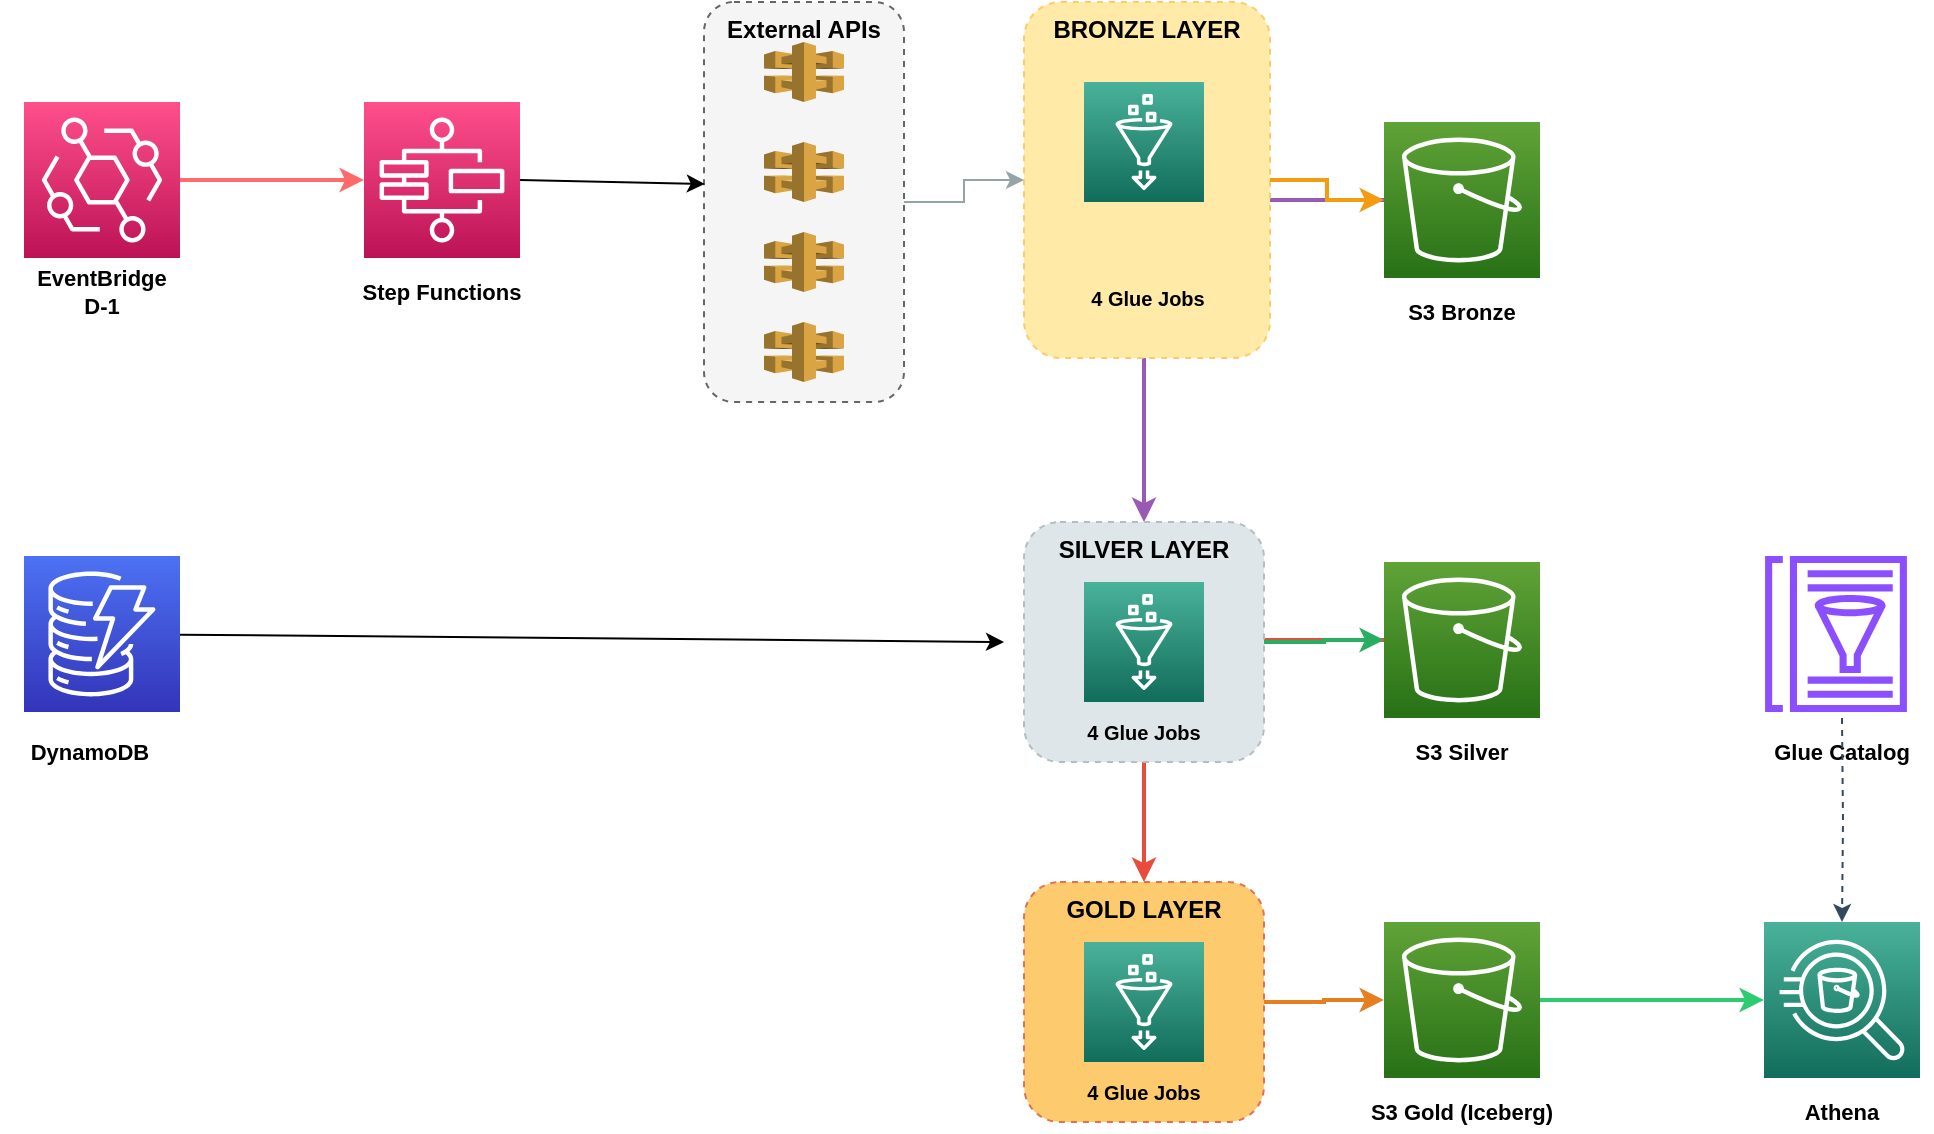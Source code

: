 <mxfile>
    <diagram name="AWS Medallion Architecture" id="aws-medallion">
        <mxGraphModel dx="1207" dy="858" grid="0" gridSize="10" guides="1" tooltips="1" connect="1" arrows="1" fold="1" page="1" pageScale="1" pageWidth="1400" pageHeight="900" math="0" shadow="0">
            <root>
                <mxCell id="0"/>
                <mxCell id="1" parent="0"/>
                <mxCell id="conn8" style="edgeStyle=orthogonalEdgeStyle;rounded=0;orthogonalLoop=1;jettySize=auto;html=1;strokeWidth=2;strokeColor=#E74C3C;" parent="1" source="s3-silver" target="gold-layer" edge="1">
                    <mxGeometry relative="1" as="geometry"/>
                </mxCell>
                <mxCell id="conn6" style="edgeStyle=orthogonalEdgeStyle;rounded=0;orthogonalLoop=1;jettySize=auto;html=1;strokeWidth=2;strokeColor=#9B59B6;" parent="1" source="s3-bronze" target="silver-layer" edge="1">
                    <mxGeometry relative="1" as="geometry"/>
                </mxCell>
                <mxCell id="eventbridge" value="" style="sketch=0;points=[[0,0,0],[0.25,0,0],[0.5,0,0],[0.75,0,0],[1,0,0],[0,1,0],[0.25,1,0],[0.5,1,0],[0.75,1,0],[1,1,0],[0,0.25,0],[0,0.5,0],[0,0.75,0],[1,0.25,0],[1,0.5,0],[1,0.75,0]];outlineConnect=0;fontColor=#232F3E;gradientColor=#FF4F8B;gradientDirection=north;fillColor=#BC1356;strokeColor=#ffffff;dashed=0;verticalLabelPosition=bottom;verticalAlign=top;align=center;html=1;fontSize=12;fontStyle=0;aspect=fixed;shape=mxgraph.aws4.resourceIcon;resIcon=mxgraph.aws4.eventbridge;" parent="1" vertex="1">
                    <mxGeometry x="80" y="90" width="78" height="78" as="geometry"/>
                </mxCell>
                <mxCell id="eventbridge-label" value="EventBridge&lt;div&gt;D-1&lt;/div&gt;" style="text;html=1;strokeColor=none;fillColor=none;align=center;verticalAlign=middle;whiteSpace=wrap;rounded=0;fontSize=11;fontStyle=1;" parent="1" vertex="1">
                    <mxGeometry x="74" y="175" width="90" height="20" as="geometry"/>
                </mxCell>
                <mxCell id="stepfunctions" value="" style="sketch=0;points=[[0,0,0],[0.25,0,0],[0.5,0,0],[0.75,0,0],[1,0,0],[0,1,0],[0.25,1,0],[0.5,1,0],[0.75,1,0],[1,1,0],[0,0.25,0],[0,0.5,0],[0,0.75,0],[1,0.25,0],[1,0.5,0],[1,0.75,0]];outlineConnect=0;fontColor=#232F3E;gradientColor=#FF4F8B;gradientDirection=north;fillColor=#BC1356;strokeColor=#ffffff;dashed=0;verticalLabelPosition=bottom;verticalAlign=top;align=center;html=1;fontSize=12;fontStyle=0;aspect=fixed;shape=mxgraph.aws4.resourceIcon;resIcon=mxgraph.aws4.step_functions;" parent="1" vertex="1">
                    <mxGeometry x="250" y="90" width="78" height="78" as="geometry"/>
                </mxCell>
                <mxCell id="stepfunctions-label" value="Step Functions" style="text;html=1;strokeColor=none;fillColor=none;align=center;verticalAlign=middle;whiteSpace=wrap;rounded=0;fontSize=11;fontStyle=1;" parent="1" vertex="1">
                    <mxGeometry x="244" y="175" width="90" height="20" as="geometry"/>
                </mxCell>
                <mxCell id="3" style="edgeStyle=none;html=1;" edge="1" parent="1" source="dynamodb">
                    <mxGeometry relative="1" as="geometry">
                        <mxPoint x="570.0" y="360" as="targetPoint"/>
                    </mxGeometry>
                </mxCell>
                <mxCell id="dynamodb" value="" style="sketch=0;points=[[0,0,0],[0.25,0,0],[0.5,0,0],[0.75,0,0],[1,0,0],[0,1,0],[0.25,1,0],[0.5,1,0],[0.75,1,0],[1,1,0],[0,0.25,0],[0,0.5,0],[0,0.75,0],[1,0.25,0],[1,0.5,0],[1,0.75,0]];outlineConnect=0;fontColor=#232F3E;gradientColor=#4D72F3;gradientDirection=north;fillColor=#3334B9;strokeColor=#ffffff;dashed=0;verticalLabelPosition=bottom;verticalAlign=top;align=center;html=1;fontSize=12;fontStyle=0;aspect=fixed;shape=mxgraph.aws4.resourceIcon;resIcon=mxgraph.aws4.dynamodb;" parent="1" vertex="1">
                    <mxGeometry x="80" y="317" width="78" height="78" as="geometry"/>
                </mxCell>
                <mxCell id="dynamodb-label" value="DynamoDB" style="text;html=1;strokeColor=none;fillColor=none;align=center;verticalAlign=middle;whiteSpace=wrap;rounded=0;fontSize=11;fontStyle=1;" parent="1" vertex="1">
                    <mxGeometry x="68" y="405" width="90" height="20" as="geometry"/>
                </mxCell>
                <mxCell id="api-group" value="External APIs" style="rounded=1;whiteSpace=wrap;html=1;fillColor=#f5f5f5;strokeColor=#666666;dashed=1;verticalAlign=top;fontSize=12;fontStyle=1;" parent="1" vertex="1">
                    <mxGeometry x="420" y="40" width="100" height="200" as="geometry"/>
                </mxCell>
                <mxCell id="api1" value="" style="outlineConnect=0;dashed=0;verticalLabelPosition=bottom;verticalAlign=top;align=center;html=1;shape=mxgraph.aws3.api_gateway;fillColor=#D9A441;gradientColor=none;" parent="1" vertex="1">
                    <mxGeometry x="450" y="60" width="40" height="30" as="geometry"/>
                </mxCell>
                <mxCell id="api2" value="" style="outlineConnect=0;dashed=0;verticalLabelPosition=bottom;verticalAlign=top;align=center;html=1;shape=mxgraph.aws3.api_gateway;fillColor=#D9A441;gradientColor=none;" parent="1" vertex="1">
                    <mxGeometry x="450" y="110" width="40" height="30" as="geometry"/>
                </mxCell>
                <mxCell id="api3" value="" style="outlineConnect=0;dashed=0;verticalLabelPosition=bottom;verticalAlign=top;align=center;html=1;shape=mxgraph.aws3.api_gateway;fillColor=#D9A441;gradientColor=none;" parent="1" vertex="1">
                    <mxGeometry x="450" y="155" width="40" height="30" as="geometry"/>
                </mxCell>
                <mxCell id="api4" value="" style="outlineConnect=0;dashed=0;verticalLabelPosition=bottom;verticalAlign=top;align=center;html=1;shape=mxgraph.aws3.api_gateway;fillColor=#D9A441;gradientColor=none;" parent="1" vertex="1">
                    <mxGeometry x="450" y="200" width="40" height="30" as="geometry"/>
                </mxCell>
                <mxCell id="bronze-layer" value="BRONZE LAYER" style="rounded=1;whiteSpace=wrap;html=1;fillColor=#ffeaa7;strokeColor=#fdcb6e;dashed=1;verticalAlign=top;fontSize=12;fontStyle=1;" parent="1" vertex="1">
                    <mxGeometry x="580" y="40" width="123" height="178" as="geometry"/>
                </mxCell>
                <mxCell id="bronze-glue" value="" style="sketch=0;points=[[0,0,0],[0.25,0,0],[0.5,0,0],[0.75,0,0],[1,0,0],[0,1,0],[0.25,1,0],[0.5,1,0],[0.75,1,0],[1,1,0],[0,0.25,0],[0,0.5,0],[0,0.75,0],[1,0.25,0],[1,0.5,0],[1,0.75,0]];outlineConnect=0;fontColor=#232F3E;gradientColor=#4AB29A;gradientDirection=north;fillColor=#116D5B;strokeColor=#ffffff;dashed=0;verticalLabelPosition=bottom;verticalAlign=top;align=center;html=1;fontSize=12;fontStyle=0;aspect=fixed;shape=mxgraph.aws4.resourceIcon;resIcon=mxgraph.aws4.glue;" parent="1" vertex="1">
                    <mxGeometry x="610" y="80" width="60" height="60" as="geometry"/>
                </mxCell>
                <mxCell id="bronze-label" value="4 Glue Jobs" style="text;html=1;strokeColor=none;fillColor=none;align=center;verticalAlign=middle;whiteSpace=wrap;rounded=0;fontSize=10;fontStyle=1;" parent="1" vertex="1">
                    <mxGeometry x="591.5" y="178" width="100" height="20" as="geometry"/>
                </mxCell>
                <mxCell id="s3-bronze" value="" style="sketch=0;points=[[0,0,0],[0.25,0,0],[0.5,0,0],[0.75,0,0],[1,0,0],[0,1,0],[0.25,1,0],[0.5,1,0],[0.75,1,0],[1,1,0],[0,0.25,0],[0,0.5,0],[0,0.75,0],[1,0.25,0],[1,0.5,0],[1,0.75,0]];outlineConnect=0;fontColor=#232F3E;gradientColor=#60A337;gradientDirection=north;fillColor=#277116;strokeColor=#ffffff;dashed=0;verticalLabelPosition=bottom;verticalAlign=top;align=center;html=1;fontSize=12;fontStyle=0;aspect=fixed;shape=mxgraph.aws4.resourceIcon;resIcon=mxgraph.aws4.s3;" parent="1" vertex="1">
                    <mxGeometry x="760" y="100" width="78" height="78" as="geometry"/>
                </mxCell>
                <mxCell id="s3-bronze-label" value="S3 Bronze" style="text;html=1;strokeColor=none;fillColor=none;align=center;verticalAlign=middle;whiteSpace=wrap;rounded=0;fontSize=11;fontStyle=1;" parent="1" vertex="1">
                    <mxGeometry x="754" y="185" width="90" height="20" as="geometry"/>
                </mxCell>
                <mxCell id="silver-layer" value="SILVER LAYER" style="rounded=1;whiteSpace=wrap;html=1;fillColor=#dfe6e9;strokeColor=#b2bec3;dashed=1;verticalAlign=top;fontSize=12;fontStyle=1;" parent="1" vertex="1">
                    <mxGeometry x="580" y="300" width="120" height="120" as="geometry"/>
                </mxCell>
                <mxCell id="silver-glue" value="" style="sketch=0;points=[[0,0,0],[0.25,0,0],[0.5,0,0],[0.75,0,0],[1,0,0],[0,1,0],[0.25,1,0],[0.5,1,0],[0.75,1,0],[1,1,0],[0,0.25,0],[0,0.5,0],[0,0.75,0],[1,0.25,0],[1,0.5,0],[1,0.75,0]];outlineConnect=0;fontColor=#232F3E;gradientColor=#4AB29A;gradientDirection=north;fillColor=#116D5B;strokeColor=#ffffff;dashed=0;verticalLabelPosition=bottom;verticalAlign=top;align=center;html=1;fontSize=12;fontStyle=0;aspect=fixed;shape=mxgraph.aws4.resourceIcon;resIcon=mxgraph.aws4.glue;" parent="1" vertex="1">
                    <mxGeometry x="610" y="330" width="60" height="60" as="geometry"/>
                </mxCell>
                <mxCell id="silver-label" value="4 Glue Jobs" style="text;html=1;strokeColor=none;fillColor=none;align=center;verticalAlign=middle;whiteSpace=wrap;rounded=0;fontSize=10;fontStyle=1;" parent="1" vertex="1">
                    <mxGeometry x="590" y="395" width="100" height="20" as="geometry"/>
                </mxCell>
                <mxCell id="s3-silver" value="" style="sketch=0;points=[[0,0,0],[0.25,0,0],[0.5,0,0],[0.75,0,0],[1,0,0],[0,1,0],[0.25,1,0],[0.5,1,0],[0.75,1,0],[1,1,0],[0,0.25,0],[0,0.5,0],[0,0.75,0],[1,0.25,0],[1,0.5,0],[1,0.75,0]];outlineConnect=0;fontColor=#232F3E;gradientColor=#60A337;gradientDirection=north;fillColor=#277116;strokeColor=#ffffff;dashed=0;verticalLabelPosition=bottom;verticalAlign=top;align=center;html=1;fontSize=12;fontStyle=0;aspect=fixed;shape=mxgraph.aws4.resourceIcon;resIcon=mxgraph.aws4.s3;" parent="1" vertex="1">
                    <mxGeometry x="760" y="320" width="78" height="78" as="geometry"/>
                </mxCell>
                <mxCell id="s3-silver-label" value="S3 Silver" style="text;html=1;strokeColor=none;fillColor=none;align=center;verticalAlign=middle;whiteSpace=wrap;rounded=0;fontSize=11;fontStyle=1;" parent="1" vertex="1">
                    <mxGeometry x="754" y="405" width="90" height="20" as="geometry"/>
                </mxCell>
                <mxCell id="gold-layer" value="GOLD LAYER" style="rounded=1;whiteSpace=wrap;html=1;fillColor=#fdcb6e;strokeColor=#e17055;dashed=1;verticalAlign=top;fontSize=12;fontStyle=1;" parent="1" vertex="1">
                    <mxGeometry x="580" y="480" width="120" height="120" as="geometry"/>
                </mxCell>
                <mxCell id="gold-glue" value="" style="sketch=0;points=[[0,0,0],[0.25,0,0],[0.5,0,0],[0.75,0,0],[1,0,0],[0,1,0],[0.25,1,0],[0.5,1,0],[0.75,1,0],[1,1,0],[0,0.25,0],[0,0.5,0],[0,0.75,0],[1,0.25,0],[1,0.5,0],[1,0.75,0]];outlineConnect=0;fontColor=#232F3E;gradientColor=#4AB29A;gradientDirection=north;fillColor=#116D5B;strokeColor=#ffffff;dashed=0;verticalLabelPosition=bottom;verticalAlign=top;align=center;html=1;fontSize=12;fontStyle=0;aspect=fixed;shape=mxgraph.aws4.resourceIcon;resIcon=mxgraph.aws4.glue;" parent="1" vertex="1">
                    <mxGeometry x="610" y="510" width="60" height="60" as="geometry"/>
                </mxCell>
                <mxCell id="gold-label" value="4 Glue Jobs" style="text;html=1;strokeColor=none;fillColor=none;align=center;verticalAlign=middle;whiteSpace=wrap;rounded=0;fontSize=10;fontStyle=1;" parent="1" vertex="1">
                    <mxGeometry x="590" y="575" width="100" height="20" as="geometry"/>
                </mxCell>
                <mxCell id="s3-gold" value="" style="sketch=0;points=[[0,0,0],[0.25,0,0],[0.5,0,0],[0.75,0,0],[1,0,0],[0,1,0],[0.25,1,0],[0.5,1,0],[0.75,1,0],[1,1,0],[0,0.25,0],[0,0.5,0],[0,0.75,0],[1,0.25,0],[1,0.5,0],[1,0.75,0]];outlineConnect=0;fontColor=#232F3E;gradientColor=#60A337;gradientDirection=north;fillColor=#277116;strokeColor=#ffffff;dashed=0;verticalLabelPosition=bottom;verticalAlign=top;align=center;html=1;fontSize=12;fontStyle=0;aspect=fixed;shape=mxgraph.aws4.resourceIcon;resIcon=mxgraph.aws4.s3;" parent="1" vertex="1">
                    <mxGeometry x="760" y="500" width="78" height="78" as="geometry"/>
                </mxCell>
                <mxCell id="s3-gold-label" value="S3 Gold (Iceberg)" style="text;html=1;strokeColor=none;fillColor=none;align=center;verticalAlign=middle;whiteSpace=wrap;rounded=0;fontSize=11;fontStyle=1;" parent="1" vertex="1">
                    <mxGeometry x="744" y="585" width="110" height="20" as="geometry"/>
                </mxCell>
                <mxCell id="athena" value="" style="sketch=0;points=[[0,0,0],[0.25,0,0],[0.5,0,0],[0.75,0,0],[1,0,0],[0,1,0],[0.25,1,0],[0.5,1,0],[0.75,1,0],[1,1,0],[0,0.25,0],[0,0.5,0],[0,0.75,0],[1,0.25,0],[1,0.5,0],[1,0.75,0]];outlineConnect=0;fontColor=#232F3E;gradientColor=#4AB29A;gradientDirection=north;fillColor=#116D5B;strokeColor=#ffffff;dashed=0;verticalLabelPosition=bottom;verticalAlign=top;align=center;html=1;fontSize=12;fontStyle=0;aspect=fixed;shape=mxgraph.aws4.resourceIcon;resIcon=mxgraph.aws4.athena;" parent="1" vertex="1">
                    <mxGeometry x="950" y="500" width="78" height="78" as="geometry"/>
                </mxCell>
                <mxCell id="athena-label" value="Athena" style="text;html=1;strokeColor=none;fillColor=none;align=center;verticalAlign=middle;whiteSpace=wrap;rounded=0;fontSize=11;fontStyle=1;" parent="1" vertex="1">
                    <mxGeometry x="944" y="585" width="90" height="20" as="geometry"/>
                </mxCell>
                <mxCell id="glue-catalog-label" value="Glue Catalog" style="text;html=1;strokeColor=none;fillColor=none;align=center;verticalAlign=middle;whiteSpace=wrap;rounded=0;fontSize=11;fontStyle=1;" parent="1" vertex="1">
                    <mxGeometry x="944" y="405" width="90" height="20" as="geometry"/>
                </mxCell>
                <mxCell id="conn1" style="edgeStyle=orthogonalEdgeStyle;rounded=0;orthogonalLoop=1;jettySize=auto;html=1;strokeWidth=2;strokeColor=#FF6B6B;" parent="1" source="eventbridge" target="stepfunctions" edge="1">
                    <mxGeometry relative="1" as="geometry"/>
                </mxCell>
                <mxCell id="conn3" style="edgeStyle=orthogonalEdgeStyle;rounded=0;orthogonalLoop=1;jettySize=auto;html=1;strokeWidth=1;strokeColor=#95A5A6;" parent="1" source="api-group" target="bronze-layer" edge="1">
                    <mxGeometry relative="1" as="geometry"/>
                </mxCell>
                <mxCell id="conn5" style="edgeStyle=orthogonalEdgeStyle;rounded=0;orthogonalLoop=1;jettySize=auto;html=1;strokeWidth=2;strokeColor=#F39C12;" parent="1" source="bronze-layer" target="s3-bronze" edge="1">
                    <mxGeometry relative="1" as="geometry"/>
                </mxCell>
                <mxCell id="conn7" style="edgeStyle=orthogonalEdgeStyle;rounded=0;orthogonalLoop=1;jettySize=auto;html=1;strokeWidth=2;strokeColor=#27AE60;" parent="1" source="silver-layer" target="s3-silver" edge="1">
                    <mxGeometry relative="1" as="geometry"/>
                </mxCell>
                <mxCell id="conn9" style="edgeStyle=orthogonalEdgeStyle;rounded=0;orthogonalLoop=1;jettySize=auto;html=1;strokeWidth=2;strokeColor=#E67E22;" parent="1" source="gold-layer" target="s3-gold" edge="1">
                    <mxGeometry relative="1" as="geometry"/>
                </mxCell>
                <mxCell id="conn10" style="edgeStyle=orthogonalEdgeStyle;rounded=0;orthogonalLoop=1;jettySize=auto;html=1;strokeWidth=2;strokeColor=#2ECC71;" parent="1" source="s3-gold" target="athena" edge="1">
                    <mxGeometry relative="1" as="geometry"/>
                </mxCell>
                <mxCell id="conn11" style="edgeStyle=orthogonalEdgeStyle;rounded=0;orthogonalLoop=1;jettySize=auto;html=1;strokeWidth=1;strokeColor=#34495E;dashed=1;" parent="1" target="athena" edge="1">
                    <mxGeometry relative="1" as="geometry">
                        <mxPoint x="989" y="398" as="sourcePoint"/>
                    </mxGeometry>
                </mxCell>
                <mxCell id="2" value="" style="sketch=0;outlineConnect=0;fontColor=#232F3E;gradientColor=none;fillColor=#8C4FFF;strokeColor=none;dashed=0;verticalLabelPosition=bottom;verticalAlign=top;align=center;html=1;fontSize=12;fontStyle=0;aspect=fixed;pointerEvents=1;shape=mxgraph.aws4.glue_data_catalog;" vertex="1" parent="1">
                    <mxGeometry x="950" y="317" width="72" height="78" as="geometry"/>
                </mxCell>
                <mxCell id="7" style="edgeStyle=none;html=1;exitX=1;exitY=0.5;exitDx=0;exitDy=0;exitPerimeter=0;entryX=0.004;entryY=0.455;entryDx=0;entryDy=0;entryPerimeter=0;" edge="1" parent="1" source="stepfunctions" target="api-group">
                    <mxGeometry relative="1" as="geometry"/>
                </mxCell>
            </root>
        </mxGraphModel>
    </diagram>
</mxfile>
